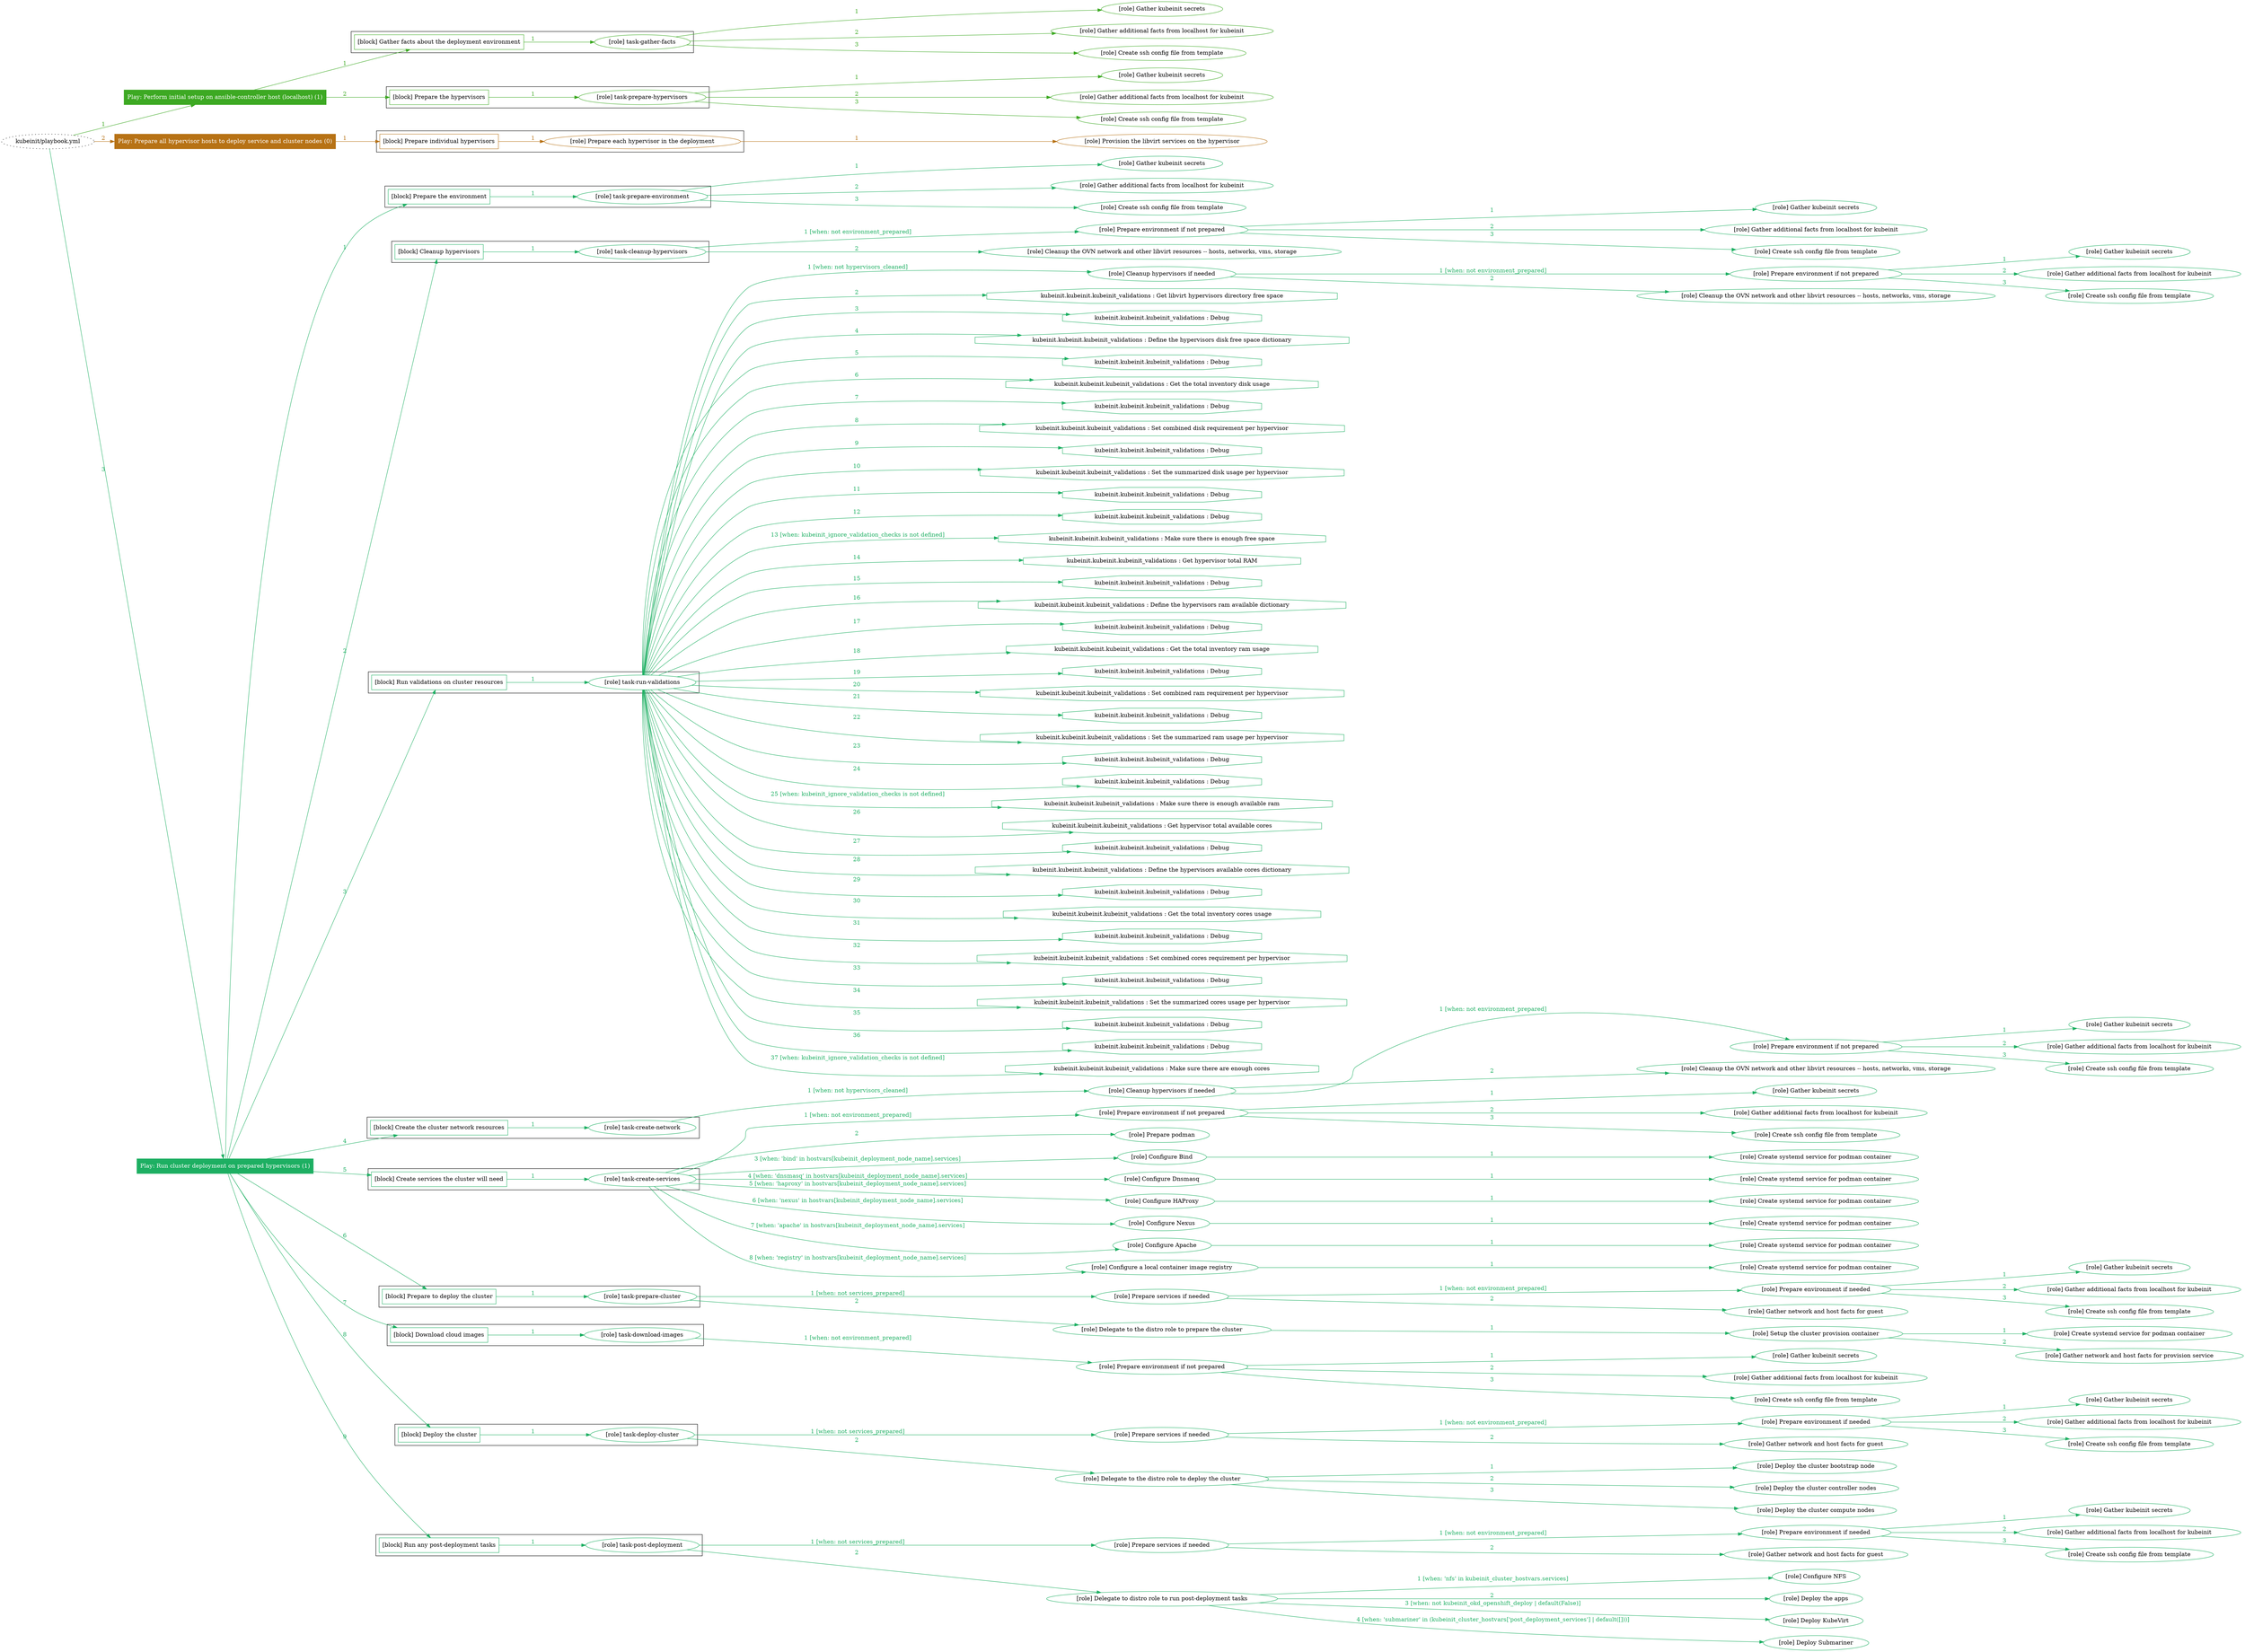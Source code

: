 digraph {
	graph [concentrate=true ordering=in rankdir=LR ratio=fill]
	edge [esep=5 sep=10]
	"kubeinit/playbook.yml" [URL="/home/runner/work/kubeinit/kubeinit/kubeinit/playbook.yml" id=playbook_8520bfa6 style=dotted]
	play_d4df2ba5 [label="Play: Perform initial setup on ansible-controller host (localhost) (1)" URL="/home/runner/work/kubeinit/kubeinit/kubeinit/playbook.yml" color="#3da923" fontcolor="#ffffff" id=play_d4df2ba5 shape=box style=filled tooltip=localhost]
	"kubeinit/playbook.yml" -> play_d4df2ba5 [label="1 " color="#3da923" fontcolor="#3da923" id=edge_22e5b80a labeltooltip="1 " tooltip="1 "]
	subgraph "Gather kubeinit secrets" {
		role_3a804cf7 [label="[role] Gather kubeinit secrets" URL="/home/runner/.ansible/collections/ansible_collections/kubeinit/kubeinit/roles/kubeinit_prepare/tasks/gather_kubeinit_facts.yml" color="#3da923" id=role_3a804cf7 tooltip="Gather kubeinit secrets"]
	}
	subgraph "Gather additional facts from localhost for kubeinit" {
		role_82ebee51 [label="[role] Gather additional facts from localhost for kubeinit" URL="/home/runner/.ansible/collections/ansible_collections/kubeinit/kubeinit/roles/kubeinit_prepare/tasks/gather_kubeinit_facts.yml" color="#3da923" id=role_82ebee51 tooltip="Gather additional facts from localhost for kubeinit"]
	}
	subgraph "Create ssh config file from template" {
		role_e6cf662a [label="[role] Create ssh config file from template" URL="/home/runner/.ansible/collections/ansible_collections/kubeinit/kubeinit/roles/kubeinit_prepare/tasks/gather_kubeinit_facts.yml" color="#3da923" id=role_e6cf662a tooltip="Create ssh config file from template"]
	}
	subgraph "task-gather-facts" {
		role_4b89cb5b [label="[role] task-gather-facts" URL="/home/runner/work/kubeinit/kubeinit/kubeinit/playbook.yml" color="#3da923" id=role_4b89cb5b tooltip="task-gather-facts"]
		role_4b89cb5b -> role_3a804cf7 [label="1 " color="#3da923" fontcolor="#3da923" id=edge_a63fb6f2 labeltooltip="1 " tooltip="1 "]
		role_4b89cb5b -> role_82ebee51 [label="2 " color="#3da923" fontcolor="#3da923" id=edge_6082e00e labeltooltip="2 " tooltip="2 "]
		role_4b89cb5b -> role_e6cf662a [label="3 " color="#3da923" fontcolor="#3da923" id=edge_3cc2aa2f labeltooltip="3 " tooltip="3 "]
	}
	subgraph "Gather kubeinit secrets" {
		role_db1cdecb [label="[role] Gather kubeinit secrets" URL="/home/runner/.ansible/collections/ansible_collections/kubeinit/kubeinit/roles/kubeinit_prepare/tasks/gather_kubeinit_facts.yml" color="#3da923" id=role_db1cdecb tooltip="Gather kubeinit secrets"]
	}
	subgraph "Gather additional facts from localhost for kubeinit" {
		role_8e63b163 [label="[role] Gather additional facts from localhost for kubeinit" URL="/home/runner/.ansible/collections/ansible_collections/kubeinit/kubeinit/roles/kubeinit_prepare/tasks/gather_kubeinit_facts.yml" color="#3da923" id=role_8e63b163 tooltip="Gather additional facts from localhost for kubeinit"]
	}
	subgraph "Create ssh config file from template" {
		role_43ecbcfc [label="[role] Create ssh config file from template" URL="/home/runner/.ansible/collections/ansible_collections/kubeinit/kubeinit/roles/kubeinit_prepare/tasks/gather_kubeinit_facts.yml" color="#3da923" id=role_43ecbcfc tooltip="Create ssh config file from template"]
	}
	subgraph "task-prepare-hypervisors" {
		role_567a27ba [label="[role] task-prepare-hypervisors" URL="/home/runner/work/kubeinit/kubeinit/kubeinit/playbook.yml" color="#3da923" id=role_567a27ba tooltip="task-prepare-hypervisors"]
		role_567a27ba -> role_db1cdecb [label="1 " color="#3da923" fontcolor="#3da923" id=edge_3616ac62 labeltooltip="1 " tooltip="1 "]
		role_567a27ba -> role_8e63b163 [label="2 " color="#3da923" fontcolor="#3da923" id=edge_a560b21e labeltooltip="2 " tooltip="2 "]
		role_567a27ba -> role_43ecbcfc [label="3 " color="#3da923" fontcolor="#3da923" id=edge_713baea0 labeltooltip="3 " tooltip="3 "]
	}
	subgraph "Play: Perform initial setup on ansible-controller host (localhost) (1)" {
		play_d4df2ba5 -> block_3fa01439 [label=1 color="#3da923" fontcolor="#3da923" id=edge_30f4582a labeltooltip=1 tooltip=1]
		subgraph cluster_block_3fa01439 {
			block_3fa01439 [label="[block] Gather facts about the deployment environment" URL="/home/runner/work/kubeinit/kubeinit/kubeinit/playbook.yml" color="#3da923" id=block_3fa01439 labeltooltip="Gather facts about the deployment environment" shape=box tooltip="Gather facts about the deployment environment"]
			block_3fa01439 -> role_4b89cb5b [label="1 " color="#3da923" fontcolor="#3da923" id=edge_3d991591 labeltooltip="1 " tooltip="1 "]
		}
		play_d4df2ba5 -> block_2ae1f69b [label=2 color="#3da923" fontcolor="#3da923" id=edge_35786f75 labeltooltip=2 tooltip=2]
		subgraph cluster_block_2ae1f69b {
			block_2ae1f69b [label="[block] Prepare the hypervisors" URL="/home/runner/work/kubeinit/kubeinit/kubeinit/playbook.yml" color="#3da923" id=block_2ae1f69b labeltooltip="Prepare the hypervisors" shape=box tooltip="Prepare the hypervisors"]
			block_2ae1f69b -> role_567a27ba [label="1 " color="#3da923" fontcolor="#3da923" id=edge_952e4785 labeltooltip="1 " tooltip="1 "]
		}
	}
	play_5f611a87 [label="Play: Prepare all hypervisor hosts to deploy service and cluster nodes (0)" URL="/home/runner/work/kubeinit/kubeinit/kubeinit/playbook.yml" color="#b77215" fontcolor="#ffffff" id=play_5f611a87 shape=box style=filled tooltip="Play: Prepare all hypervisor hosts to deploy service and cluster nodes (0)"]
	"kubeinit/playbook.yml" -> play_5f611a87 [label="2 " color="#b77215" fontcolor="#b77215" id=edge_e7fb6673 labeltooltip="2 " tooltip="2 "]
	subgraph "Provision the libvirt services on the hypervisor" {
		role_9a1a7926 [label="[role] Provision the libvirt services on the hypervisor" URL="/home/runner/.ansible/collections/ansible_collections/kubeinit/kubeinit/roles/kubeinit_prepare/tasks/prepare_hypervisor.yml" color="#b77215" id=role_9a1a7926 tooltip="Provision the libvirt services on the hypervisor"]
	}
	subgraph "Prepare each hypervisor in the deployment" {
		role_7368a33c [label="[role] Prepare each hypervisor in the deployment" URL="/home/runner/work/kubeinit/kubeinit/kubeinit/playbook.yml" color="#b77215" id=role_7368a33c tooltip="Prepare each hypervisor in the deployment"]
		role_7368a33c -> role_9a1a7926 [label="1 " color="#b77215" fontcolor="#b77215" id=edge_03eb506c labeltooltip="1 " tooltip="1 "]
	}
	subgraph "Play: Prepare all hypervisor hosts to deploy service and cluster nodes (0)" {
		play_5f611a87 -> block_975264ae [label=1 color="#b77215" fontcolor="#b77215" id=edge_5e24e22b labeltooltip=1 tooltip=1]
		subgraph cluster_block_975264ae {
			block_975264ae [label="[block] Prepare individual hypervisors" URL="/home/runner/work/kubeinit/kubeinit/kubeinit/playbook.yml" color="#b77215" id=block_975264ae labeltooltip="Prepare individual hypervisors" shape=box tooltip="Prepare individual hypervisors"]
			block_975264ae -> role_7368a33c [label="1 " color="#b77215" fontcolor="#b77215" id=edge_60542346 labeltooltip="1 " tooltip="1 "]
		}
	}
	play_70379e48 [label="Play: Run cluster deployment on prepared hypervisors (1)" URL="/home/runner/work/kubeinit/kubeinit/kubeinit/playbook.yml" color="#1daf62" fontcolor="#ffffff" id=play_70379e48 shape=box style=filled tooltip=localhost]
	"kubeinit/playbook.yml" -> play_70379e48 [label="3 " color="#1daf62" fontcolor="#1daf62" id=edge_addbf975 labeltooltip="3 " tooltip="3 "]
	subgraph "Gather kubeinit secrets" {
		role_5d6bda00 [label="[role] Gather kubeinit secrets" URL="/home/runner/.ansible/collections/ansible_collections/kubeinit/kubeinit/roles/kubeinit_prepare/tasks/gather_kubeinit_facts.yml" color="#1daf62" id=role_5d6bda00 tooltip="Gather kubeinit secrets"]
	}
	subgraph "Gather additional facts from localhost for kubeinit" {
		role_e11678ad [label="[role] Gather additional facts from localhost for kubeinit" URL="/home/runner/.ansible/collections/ansible_collections/kubeinit/kubeinit/roles/kubeinit_prepare/tasks/gather_kubeinit_facts.yml" color="#1daf62" id=role_e11678ad tooltip="Gather additional facts from localhost for kubeinit"]
	}
	subgraph "Create ssh config file from template" {
		role_1f4a0ffe [label="[role] Create ssh config file from template" URL="/home/runner/.ansible/collections/ansible_collections/kubeinit/kubeinit/roles/kubeinit_prepare/tasks/gather_kubeinit_facts.yml" color="#1daf62" id=role_1f4a0ffe tooltip="Create ssh config file from template"]
	}
	subgraph "task-prepare-environment" {
		role_e10af941 [label="[role] task-prepare-environment" URL="/home/runner/work/kubeinit/kubeinit/kubeinit/playbook.yml" color="#1daf62" id=role_e10af941 tooltip="task-prepare-environment"]
		role_e10af941 -> role_5d6bda00 [label="1 " color="#1daf62" fontcolor="#1daf62" id=edge_07cb0a66 labeltooltip="1 " tooltip="1 "]
		role_e10af941 -> role_e11678ad [label="2 " color="#1daf62" fontcolor="#1daf62" id=edge_eb6d22ee labeltooltip="2 " tooltip="2 "]
		role_e10af941 -> role_1f4a0ffe [label="3 " color="#1daf62" fontcolor="#1daf62" id=edge_78bbfaa6 labeltooltip="3 " tooltip="3 "]
	}
	subgraph "Gather kubeinit secrets" {
		role_a0188a88 [label="[role] Gather kubeinit secrets" URL="/home/runner/.ansible/collections/ansible_collections/kubeinit/kubeinit/roles/kubeinit_prepare/tasks/gather_kubeinit_facts.yml" color="#1daf62" id=role_a0188a88 tooltip="Gather kubeinit secrets"]
	}
	subgraph "Gather additional facts from localhost for kubeinit" {
		role_c56e863c [label="[role] Gather additional facts from localhost for kubeinit" URL="/home/runner/.ansible/collections/ansible_collections/kubeinit/kubeinit/roles/kubeinit_prepare/tasks/gather_kubeinit_facts.yml" color="#1daf62" id=role_c56e863c tooltip="Gather additional facts from localhost for kubeinit"]
	}
	subgraph "Create ssh config file from template" {
		role_da54b41b [label="[role] Create ssh config file from template" URL="/home/runner/.ansible/collections/ansible_collections/kubeinit/kubeinit/roles/kubeinit_prepare/tasks/gather_kubeinit_facts.yml" color="#1daf62" id=role_da54b41b tooltip="Create ssh config file from template"]
	}
	subgraph "Prepare environment if not prepared" {
		role_1711339d [label="[role] Prepare environment if not prepared" URL="/home/runner/.ansible/collections/ansible_collections/kubeinit/kubeinit/roles/kubeinit_prepare/tasks/cleanup_hypervisors.yml" color="#1daf62" id=role_1711339d tooltip="Prepare environment if not prepared"]
		role_1711339d -> role_a0188a88 [label="1 " color="#1daf62" fontcolor="#1daf62" id=edge_ef81c031 labeltooltip="1 " tooltip="1 "]
		role_1711339d -> role_c56e863c [label="2 " color="#1daf62" fontcolor="#1daf62" id=edge_98f43aaf labeltooltip="2 " tooltip="2 "]
		role_1711339d -> role_da54b41b [label="3 " color="#1daf62" fontcolor="#1daf62" id=edge_691ae800 labeltooltip="3 " tooltip="3 "]
	}
	subgraph "Cleanup the OVN network and other libvirt resources -- hosts, networks, vms, storage" {
		role_a1865017 [label="[role] Cleanup the OVN network and other libvirt resources -- hosts, networks, vms, storage" URL="/home/runner/.ansible/collections/ansible_collections/kubeinit/kubeinit/roles/kubeinit_prepare/tasks/cleanup_hypervisors.yml" color="#1daf62" id=role_a1865017 tooltip="Cleanup the OVN network and other libvirt resources -- hosts, networks, vms, storage"]
	}
	subgraph "task-cleanup-hypervisors" {
		role_641ac60f [label="[role] task-cleanup-hypervisors" URL="/home/runner/work/kubeinit/kubeinit/kubeinit/playbook.yml" color="#1daf62" id=role_641ac60f tooltip="task-cleanup-hypervisors"]
		role_641ac60f -> role_1711339d [label="1 [when: not environment_prepared]" color="#1daf62" fontcolor="#1daf62" id=edge_94e47584 labeltooltip="1 [when: not environment_prepared]" tooltip="1 [when: not environment_prepared]"]
		role_641ac60f -> role_a1865017 [label="2 " color="#1daf62" fontcolor="#1daf62" id=edge_fec1377d labeltooltip="2 " tooltip="2 "]
	}
	subgraph "Gather kubeinit secrets" {
		role_fa296ca0 [label="[role] Gather kubeinit secrets" URL="/home/runner/.ansible/collections/ansible_collections/kubeinit/kubeinit/roles/kubeinit_prepare/tasks/gather_kubeinit_facts.yml" color="#1daf62" id=role_fa296ca0 tooltip="Gather kubeinit secrets"]
	}
	subgraph "Gather additional facts from localhost for kubeinit" {
		role_4afe1d48 [label="[role] Gather additional facts from localhost for kubeinit" URL="/home/runner/.ansible/collections/ansible_collections/kubeinit/kubeinit/roles/kubeinit_prepare/tasks/gather_kubeinit_facts.yml" color="#1daf62" id=role_4afe1d48 tooltip="Gather additional facts from localhost for kubeinit"]
	}
	subgraph "Create ssh config file from template" {
		role_00e65f21 [label="[role] Create ssh config file from template" URL="/home/runner/.ansible/collections/ansible_collections/kubeinit/kubeinit/roles/kubeinit_prepare/tasks/gather_kubeinit_facts.yml" color="#1daf62" id=role_00e65f21 tooltip="Create ssh config file from template"]
	}
	subgraph "Prepare environment if not prepared" {
		role_70cfb745 [label="[role] Prepare environment if not prepared" URL="/home/runner/.ansible/collections/ansible_collections/kubeinit/kubeinit/roles/kubeinit_prepare/tasks/cleanup_hypervisors.yml" color="#1daf62" id=role_70cfb745 tooltip="Prepare environment if not prepared"]
		role_70cfb745 -> role_fa296ca0 [label="1 " color="#1daf62" fontcolor="#1daf62" id=edge_0b4c6b6b labeltooltip="1 " tooltip="1 "]
		role_70cfb745 -> role_4afe1d48 [label="2 " color="#1daf62" fontcolor="#1daf62" id=edge_ede00c65 labeltooltip="2 " tooltip="2 "]
		role_70cfb745 -> role_00e65f21 [label="3 " color="#1daf62" fontcolor="#1daf62" id=edge_a1475abc labeltooltip="3 " tooltip="3 "]
	}
	subgraph "Cleanup the OVN network and other libvirt resources -- hosts, networks, vms, storage" {
		role_b851fd92 [label="[role] Cleanup the OVN network and other libvirt resources -- hosts, networks, vms, storage" URL="/home/runner/.ansible/collections/ansible_collections/kubeinit/kubeinit/roles/kubeinit_prepare/tasks/cleanup_hypervisors.yml" color="#1daf62" id=role_b851fd92 tooltip="Cleanup the OVN network and other libvirt resources -- hosts, networks, vms, storage"]
	}
	subgraph "Cleanup hypervisors if needed" {
		role_aa8a39f9 [label="[role] Cleanup hypervisors if needed" URL="/home/runner/.ansible/collections/ansible_collections/kubeinit/kubeinit/roles/kubeinit_validations/tasks/main.yml" color="#1daf62" id=role_aa8a39f9 tooltip="Cleanup hypervisors if needed"]
		role_aa8a39f9 -> role_70cfb745 [label="1 [when: not environment_prepared]" color="#1daf62" fontcolor="#1daf62" id=edge_673ae464 labeltooltip="1 [when: not environment_prepared]" tooltip="1 [when: not environment_prepared]"]
		role_aa8a39f9 -> role_b851fd92 [label="2 " color="#1daf62" fontcolor="#1daf62" id=edge_bac77525 labeltooltip="2 " tooltip="2 "]
	}
	subgraph "task-run-validations" {
		role_42bc285f [label="[role] task-run-validations" URL="/home/runner/work/kubeinit/kubeinit/kubeinit/playbook.yml" color="#1daf62" id=role_42bc285f tooltip="task-run-validations"]
		role_42bc285f -> role_aa8a39f9 [label="1 [when: not hypervisors_cleaned]" color="#1daf62" fontcolor="#1daf62" id=edge_c51716b7 labeltooltip="1 [when: not hypervisors_cleaned]" tooltip="1 [when: not hypervisors_cleaned]"]
		task_fc9639c3 [label="kubeinit.kubeinit.kubeinit_validations : Get libvirt hypervisors directory free space" URL="/home/runner/.ansible/collections/ansible_collections/kubeinit/kubeinit/roles/kubeinit_validations/tasks/10_libvirt_free_space.yml" color="#1daf62" id=task_fc9639c3 shape=octagon tooltip="kubeinit.kubeinit.kubeinit_validations : Get libvirt hypervisors directory free space"]
		role_42bc285f -> task_fc9639c3 [label="2 " color="#1daf62" fontcolor="#1daf62" id=edge_3533a3cc labeltooltip="2 " tooltip="2 "]
		task_5ed52a55 [label="kubeinit.kubeinit.kubeinit_validations : Debug" URL="/home/runner/.ansible/collections/ansible_collections/kubeinit/kubeinit/roles/kubeinit_validations/tasks/10_libvirt_free_space.yml" color="#1daf62" id=task_5ed52a55 shape=octagon tooltip="kubeinit.kubeinit.kubeinit_validations : Debug"]
		role_42bc285f -> task_5ed52a55 [label="3 " color="#1daf62" fontcolor="#1daf62" id=edge_159faf7a labeltooltip="3 " tooltip="3 "]
		task_43fc5665 [label="kubeinit.kubeinit.kubeinit_validations : Define the hypervisors disk free space dictionary" URL="/home/runner/.ansible/collections/ansible_collections/kubeinit/kubeinit/roles/kubeinit_validations/tasks/10_libvirt_free_space.yml" color="#1daf62" id=task_43fc5665 shape=octagon tooltip="kubeinit.kubeinit.kubeinit_validations : Define the hypervisors disk free space dictionary"]
		role_42bc285f -> task_43fc5665 [label="4 " color="#1daf62" fontcolor="#1daf62" id=edge_3bf57d3a labeltooltip="4 " tooltip="4 "]
		task_2f4f9fb5 [label="kubeinit.kubeinit.kubeinit_validations : Debug" URL="/home/runner/.ansible/collections/ansible_collections/kubeinit/kubeinit/roles/kubeinit_validations/tasks/10_libvirt_free_space.yml" color="#1daf62" id=task_2f4f9fb5 shape=octagon tooltip="kubeinit.kubeinit.kubeinit_validations : Debug"]
		role_42bc285f -> task_2f4f9fb5 [label="5 " color="#1daf62" fontcolor="#1daf62" id=edge_4e7e2f50 labeltooltip="5 " tooltip="5 "]
		task_f2d71d59 [label="kubeinit.kubeinit.kubeinit_validations : Get the total inventory disk usage" URL="/home/runner/.ansible/collections/ansible_collections/kubeinit/kubeinit/roles/kubeinit_validations/tasks/10_libvirt_free_space.yml" color="#1daf62" id=task_f2d71d59 shape=octagon tooltip="kubeinit.kubeinit.kubeinit_validations : Get the total inventory disk usage"]
		role_42bc285f -> task_f2d71d59 [label="6 " color="#1daf62" fontcolor="#1daf62" id=edge_67f26f8d labeltooltip="6 " tooltip="6 "]
		task_52a9b322 [label="kubeinit.kubeinit.kubeinit_validations : Debug" URL="/home/runner/.ansible/collections/ansible_collections/kubeinit/kubeinit/roles/kubeinit_validations/tasks/10_libvirt_free_space.yml" color="#1daf62" id=task_52a9b322 shape=octagon tooltip="kubeinit.kubeinit.kubeinit_validations : Debug"]
		role_42bc285f -> task_52a9b322 [label="7 " color="#1daf62" fontcolor="#1daf62" id=edge_b44a6242 labeltooltip="7 " tooltip="7 "]
		task_c498f97c [label="kubeinit.kubeinit.kubeinit_validations : Set combined disk requirement per hypervisor" URL="/home/runner/.ansible/collections/ansible_collections/kubeinit/kubeinit/roles/kubeinit_validations/tasks/10_libvirt_free_space.yml" color="#1daf62" id=task_c498f97c shape=octagon tooltip="kubeinit.kubeinit.kubeinit_validations : Set combined disk requirement per hypervisor"]
		role_42bc285f -> task_c498f97c [label="8 " color="#1daf62" fontcolor="#1daf62" id=edge_f31cae2e labeltooltip="8 " tooltip="8 "]
		task_bd6ed071 [label="kubeinit.kubeinit.kubeinit_validations : Debug" URL="/home/runner/.ansible/collections/ansible_collections/kubeinit/kubeinit/roles/kubeinit_validations/tasks/10_libvirt_free_space.yml" color="#1daf62" id=task_bd6ed071 shape=octagon tooltip="kubeinit.kubeinit.kubeinit_validations : Debug"]
		role_42bc285f -> task_bd6ed071 [label="9 " color="#1daf62" fontcolor="#1daf62" id=edge_91e98c13 labeltooltip="9 " tooltip="9 "]
		task_2b8a215b [label="kubeinit.kubeinit.kubeinit_validations : Set the summarized disk usage per hypervisor" URL="/home/runner/.ansible/collections/ansible_collections/kubeinit/kubeinit/roles/kubeinit_validations/tasks/10_libvirt_free_space.yml" color="#1daf62" id=task_2b8a215b shape=octagon tooltip="kubeinit.kubeinit.kubeinit_validations : Set the summarized disk usage per hypervisor"]
		role_42bc285f -> task_2b8a215b [label="10 " color="#1daf62" fontcolor="#1daf62" id=edge_e60da35d labeltooltip="10 " tooltip="10 "]
		task_bdd7e6df [label="kubeinit.kubeinit.kubeinit_validations : Debug" URL="/home/runner/.ansible/collections/ansible_collections/kubeinit/kubeinit/roles/kubeinit_validations/tasks/10_libvirt_free_space.yml" color="#1daf62" id=task_bdd7e6df shape=octagon tooltip="kubeinit.kubeinit.kubeinit_validations : Debug"]
		role_42bc285f -> task_bdd7e6df [label="11 " color="#1daf62" fontcolor="#1daf62" id=edge_2e393118 labeltooltip="11 " tooltip="11 "]
		task_e8bd39c7 [label="kubeinit.kubeinit.kubeinit_validations : Debug" URL="/home/runner/.ansible/collections/ansible_collections/kubeinit/kubeinit/roles/kubeinit_validations/tasks/10_libvirt_free_space.yml" color="#1daf62" id=task_e8bd39c7 shape=octagon tooltip="kubeinit.kubeinit.kubeinit_validations : Debug"]
		role_42bc285f -> task_e8bd39c7 [label="12 " color="#1daf62" fontcolor="#1daf62" id=edge_d61a7de9 labeltooltip="12 " tooltip="12 "]
		task_85a6f783 [label="kubeinit.kubeinit.kubeinit_validations : Make sure there is enough free space" URL="/home/runner/.ansible/collections/ansible_collections/kubeinit/kubeinit/roles/kubeinit_validations/tasks/10_libvirt_free_space.yml" color="#1daf62" id=task_85a6f783 shape=octagon tooltip="kubeinit.kubeinit.kubeinit_validations : Make sure there is enough free space"]
		role_42bc285f -> task_85a6f783 [label="13 [when: kubeinit_ignore_validation_checks is not defined]" color="#1daf62" fontcolor="#1daf62" id=edge_70bb8971 labeltooltip="13 [when: kubeinit_ignore_validation_checks is not defined]" tooltip="13 [when: kubeinit_ignore_validation_checks is not defined]"]
		task_abb98303 [label="kubeinit.kubeinit.kubeinit_validations : Get hypervisor total RAM" URL="/home/runner/.ansible/collections/ansible_collections/kubeinit/kubeinit/roles/kubeinit_validations/tasks/20_libvirt_available_ram.yml" color="#1daf62" id=task_abb98303 shape=octagon tooltip="kubeinit.kubeinit.kubeinit_validations : Get hypervisor total RAM"]
		role_42bc285f -> task_abb98303 [label="14 " color="#1daf62" fontcolor="#1daf62" id=edge_407d34da labeltooltip="14 " tooltip="14 "]
		task_4ec603d2 [label="kubeinit.kubeinit.kubeinit_validations : Debug" URL="/home/runner/.ansible/collections/ansible_collections/kubeinit/kubeinit/roles/kubeinit_validations/tasks/20_libvirt_available_ram.yml" color="#1daf62" id=task_4ec603d2 shape=octagon tooltip="kubeinit.kubeinit.kubeinit_validations : Debug"]
		role_42bc285f -> task_4ec603d2 [label="15 " color="#1daf62" fontcolor="#1daf62" id=edge_0e0eb8bd labeltooltip="15 " tooltip="15 "]
		task_2b44fdd2 [label="kubeinit.kubeinit.kubeinit_validations : Define the hypervisors ram available dictionary" URL="/home/runner/.ansible/collections/ansible_collections/kubeinit/kubeinit/roles/kubeinit_validations/tasks/20_libvirt_available_ram.yml" color="#1daf62" id=task_2b44fdd2 shape=octagon tooltip="kubeinit.kubeinit.kubeinit_validations : Define the hypervisors ram available dictionary"]
		role_42bc285f -> task_2b44fdd2 [label="16 " color="#1daf62" fontcolor="#1daf62" id=edge_3203e1fa labeltooltip="16 " tooltip="16 "]
		task_079b8754 [label="kubeinit.kubeinit.kubeinit_validations : Debug" URL="/home/runner/.ansible/collections/ansible_collections/kubeinit/kubeinit/roles/kubeinit_validations/tasks/20_libvirt_available_ram.yml" color="#1daf62" id=task_079b8754 shape=octagon tooltip="kubeinit.kubeinit.kubeinit_validations : Debug"]
		role_42bc285f -> task_079b8754 [label="17 " color="#1daf62" fontcolor="#1daf62" id=edge_2f26982c labeltooltip="17 " tooltip="17 "]
		task_42127511 [label="kubeinit.kubeinit.kubeinit_validations : Get the total inventory ram usage" URL="/home/runner/.ansible/collections/ansible_collections/kubeinit/kubeinit/roles/kubeinit_validations/tasks/20_libvirt_available_ram.yml" color="#1daf62" id=task_42127511 shape=octagon tooltip="kubeinit.kubeinit.kubeinit_validations : Get the total inventory ram usage"]
		role_42bc285f -> task_42127511 [label="18 " color="#1daf62" fontcolor="#1daf62" id=edge_b42d8787 labeltooltip="18 " tooltip="18 "]
		task_69a556a5 [label="kubeinit.kubeinit.kubeinit_validations : Debug" URL="/home/runner/.ansible/collections/ansible_collections/kubeinit/kubeinit/roles/kubeinit_validations/tasks/20_libvirt_available_ram.yml" color="#1daf62" id=task_69a556a5 shape=octagon tooltip="kubeinit.kubeinit.kubeinit_validations : Debug"]
		role_42bc285f -> task_69a556a5 [label="19 " color="#1daf62" fontcolor="#1daf62" id=edge_7c872c4f labeltooltip="19 " tooltip="19 "]
		task_2b743b0b [label="kubeinit.kubeinit.kubeinit_validations : Set combined ram requirement per hypervisor" URL="/home/runner/.ansible/collections/ansible_collections/kubeinit/kubeinit/roles/kubeinit_validations/tasks/20_libvirt_available_ram.yml" color="#1daf62" id=task_2b743b0b shape=octagon tooltip="kubeinit.kubeinit.kubeinit_validations : Set combined ram requirement per hypervisor"]
		role_42bc285f -> task_2b743b0b [label="20 " color="#1daf62" fontcolor="#1daf62" id=edge_46f352dc labeltooltip="20 " tooltip="20 "]
		task_32d34298 [label="kubeinit.kubeinit.kubeinit_validations : Debug" URL="/home/runner/.ansible/collections/ansible_collections/kubeinit/kubeinit/roles/kubeinit_validations/tasks/20_libvirt_available_ram.yml" color="#1daf62" id=task_32d34298 shape=octagon tooltip="kubeinit.kubeinit.kubeinit_validations : Debug"]
		role_42bc285f -> task_32d34298 [label="21 " color="#1daf62" fontcolor="#1daf62" id=edge_d4b2cb02 labeltooltip="21 " tooltip="21 "]
		task_6fb33582 [label="kubeinit.kubeinit.kubeinit_validations : Set the summarized ram usage per hypervisor" URL="/home/runner/.ansible/collections/ansible_collections/kubeinit/kubeinit/roles/kubeinit_validations/tasks/20_libvirt_available_ram.yml" color="#1daf62" id=task_6fb33582 shape=octagon tooltip="kubeinit.kubeinit.kubeinit_validations : Set the summarized ram usage per hypervisor"]
		role_42bc285f -> task_6fb33582 [label="22 " color="#1daf62" fontcolor="#1daf62" id=edge_39b3e1e3 labeltooltip="22 " tooltip="22 "]
		task_13d2c05a [label="kubeinit.kubeinit.kubeinit_validations : Debug" URL="/home/runner/.ansible/collections/ansible_collections/kubeinit/kubeinit/roles/kubeinit_validations/tasks/20_libvirt_available_ram.yml" color="#1daf62" id=task_13d2c05a shape=octagon tooltip="kubeinit.kubeinit.kubeinit_validations : Debug"]
		role_42bc285f -> task_13d2c05a [label="23 " color="#1daf62" fontcolor="#1daf62" id=edge_ebfb664b labeltooltip="23 " tooltip="23 "]
		task_03b0946d [label="kubeinit.kubeinit.kubeinit_validations : Debug" URL="/home/runner/.ansible/collections/ansible_collections/kubeinit/kubeinit/roles/kubeinit_validations/tasks/20_libvirt_available_ram.yml" color="#1daf62" id=task_03b0946d shape=octagon tooltip="kubeinit.kubeinit.kubeinit_validations : Debug"]
		role_42bc285f -> task_03b0946d [label="24 " color="#1daf62" fontcolor="#1daf62" id=edge_51f52826 labeltooltip="24 " tooltip="24 "]
		task_b15b6f2d [label="kubeinit.kubeinit.kubeinit_validations : Make sure there is enough available ram" URL="/home/runner/.ansible/collections/ansible_collections/kubeinit/kubeinit/roles/kubeinit_validations/tasks/20_libvirt_available_ram.yml" color="#1daf62" id=task_b15b6f2d shape=octagon tooltip="kubeinit.kubeinit.kubeinit_validations : Make sure there is enough available ram"]
		role_42bc285f -> task_b15b6f2d [label="25 [when: kubeinit_ignore_validation_checks is not defined]" color="#1daf62" fontcolor="#1daf62" id=edge_0b020bbd labeltooltip="25 [when: kubeinit_ignore_validation_checks is not defined]" tooltip="25 [when: kubeinit_ignore_validation_checks is not defined]"]
		task_1cccf007 [label="kubeinit.kubeinit.kubeinit_validations : Get hypervisor total available cores" URL="/home/runner/.ansible/collections/ansible_collections/kubeinit/kubeinit/roles/kubeinit_validations/tasks/30_libvirt_check_cpu_cores.yml" color="#1daf62" id=task_1cccf007 shape=octagon tooltip="kubeinit.kubeinit.kubeinit_validations : Get hypervisor total available cores"]
		role_42bc285f -> task_1cccf007 [label="26 " color="#1daf62" fontcolor="#1daf62" id=edge_db8043ad labeltooltip="26 " tooltip="26 "]
		task_018b25a4 [label="kubeinit.kubeinit.kubeinit_validations : Debug" URL="/home/runner/.ansible/collections/ansible_collections/kubeinit/kubeinit/roles/kubeinit_validations/tasks/30_libvirt_check_cpu_cores.yml" color="#1daf62" id=task_018b25a4 shape=octagon tooltip="kubeinit.kubeinit.kubeinit_validations : Debug"]
		role_42bc285f -> task_018b25a4 [label="27 " color="#1daf62" fontcolor="#1daf62" id=edge_60446fa1 labeltooltip="27 " tooltip="27 "]
		task_cced76d2 [label="kubeinit.kubeinit.kubeinit_validations : Define the hypervisors available cores dictionary" URL="/home/runner/.ansible/collections/ansible_collections/kubeinit/kubeinit/roles/kubeinit_validations/tasks/30_libvirt_check_cpu_cores.yml" color="#1daf62" id=task_cced76d2 shape=octagon tooltip="kubeinit.kubeinit.kubeinit_validations : Define the hypervisors available cores dictionary"]
		role_42bc285f -> task_cced76d2 [label="28 " color="#1daf62" fontcolor="#1daf62" id=edge_43a24a2a labeltooltip="28 " tooltip="28 "]
		task_55a90c07 [label="kubeinit.kubeinit.kubeinit_validations : Debug" URL="/home/runner/.ansible/collections/ansible_collections/kubeinit/kubeinit/roles/kubeinit_validations/tasks/30_libvirt_check_cpu_cores.yml" color="#1daf62" id=task_55a90c07 shape=octagon tooltip="kubeinit.kubeinit.kubeinit_validations : Debug"]
		role_42bc285f -> task_55a90c07 [label="29 " color="#1daf62" fontcolor="#1daf62" id=edge_393dba29 labeltooltip="29 " tooltip="29 "]
		task_142e1671 [label="kubeinit.kubeinit.kubeinit_validations : Get the total inventory cores usage" URL="/home/runner/.ansible/collections/ansible_collections/kubeinit/kubeinit/roles/kubeinit_validations/tasks/30_libvirt_check_cpu_cores.yml" color="#1daf62" id=task_142e1671 shape=octagon tooltip="kubeinit.kubeinit.kubeinit_validations : Get the total inventory cores usage"]
		role_42bc285f -> task_142e1671 [label="30 " color="#1daf62" fontcolor="#1daf62" id=edge_964c6296 labeltooltip="30 " tooltip="30 "]
		task_e2b4f873 [label="kubeinit.kubeinit.kubeinit_validations : Debug" URL="/home/runner/.ansible/collections/ansible_collections/kubeinit/kubeinit/roles/kubeinit_validations/tasks/30_libvirt_check_cpu_cores.yml" color="#1daf62" id=task_e2b4f873 shape=octagon tooltip="kubeinit.kubeinit.kubeinit_validations : Debug"]
		role_42bc285f -> task_e2b4f873 [label="31 " color="#1daf62" fontcolor="#1daf62" id=edge_27f71892 labeltooltip="31 " tooltip="31 "]
		task_b9b32822 [label="kubeinit.kubeinit.kubeinit_validations : Set combined cores requirement per hypervisor" URL="/home/runner/.ansible/collections/ansible_collections/kubeinit/kubeinit/roles/kubeinit_validations/tasks/30_libvirt_check_cpu_cores.yml" color="#1daf62" id=task_b9b32822 shape=octagon tooltip="kubeinit.kubeinit.kubeinit_validations : Set combined cores requirement per hypervisor"]
		role_42bc285f -> task_b9b32822 [label="32 " color="#1daf62" fontcolor="#1daf62" id=edge_98933ba9 labeltooltip="32 " tooltip="32 "]
		task_89f823d2 [label="kubeinit.kubeinit.kubeinit_validations : Debug" URL="/home/runner/.ansible/collections/ansible_collections/kubeinit/kubeinit/roles/kubeinit_validations/tasks/30_libvirt_check_cpu_cores.yml" color="#1daf62" id=task_89f823d2 shape=octagon tooltip="kubeinit.kubeinit.kubeinit_validations : Debug"]
		role_42bc285f -> task_89f823d2 [label="33 " color="#1daf62" fontcolor="#1daf62" id=edge_65cb18ed labeltooltip="33 " tooltip="33 "]
		task_9924f1ee [label="kubeinit.kubeinit.kubeinit_validations : Set the summarized cores usage per hypervisor" URL="/home/runner/.ansible/collections/ansible_collections/kubeinit/kubeinit/roles/kubeinit_validations/tasks/30_libvirt_check_cpu_cores.yml" color="#1daf62" id=task_9924f1ee shape=octagon tooltip="kubeinit.kubeinit.kubeinit_validations : Set the summarized cores usage per hypervisor"]
		role_42bc285f -> task_9924f1ee [label="34 " color="#1daf62" fontcolor="#1daf62" id=edge_882450ea labeltooltip="34 " tooltip="34 "]
		task_47852bc1 [label="kubeinit.kubeinit.kubeinit_validations : Debug" URL="/home/runner/.ansible/collections/ansible_collections/kubeinit/kubeinit/roles/kubeinit_validations/tasks/30_libvirt_check_cpu_cores.yml" color="#1daf62" id=task_47852bc1 shape=octagon tooltip="kubeinit.kubeinit.kubeinit_validations : Debug"]
		role_42bc285f -> task_47852bc1 [label="35 " color="#1daf62" fontcolor="#1daf62" id=edge_8e23985a labeltooltip="35 " tooltip="35 "]
		task_8324973c [label="kubeinit.kubeinit.kubeinit_validations : Debug" URL="/home/runner/.ansible/collections/ansible_collections/kubeinit/kubeinit/roles/kubeinit_validations/tasks/30_libvirt_check_cpu_cores.yml" color="#1daf62" id=task_8324973c shape=octagon tooltip="kubeinit.kubeinit.kubeinit_validations : Debug"]
		role_42bc285f -> task_8324973c [label="36 " color="#1daf62" fontcolor="#1daf62" id=edge_b1fe2297 labeltooltip="36 " tooltip="36 "]
		task_3b6cb05c [label="kubeinit.kubeinit.kubeinit_validations : Make sure there are enough cores" URL="/home/runner/.ansible/collections/ansible_collections/kubeinit/kubeinit/roles/kubeinit_validations/tasks/30_libvirt_check_cpu_cores.yml" color="#1daf62" id=task_3b6cb05c shape=octagon tooltip="kubeinit.kubeinit.kubeinit_validations : Make sure there are enough cores"]
		role_42bc285f -> task_3b6cb05c [label="37 [when: kubeinit_ignore_validation_checks is not defined]" color="#1daf62" fontcolor="#1daf62" id=edge_7e218678 labeltooltip="37 [when: kubeinit_ignore_validation_checks is not defined]" tooltip="37 [when: kubeinit_ignore_validation_checks is not defined]"]
	}
	subgraph "Gather kubeinit secrets" {
		role_326c6927 [label="[role] Gather kubeinit secrets" URL="/home/runner/.ansible/collections/ansible_collections/kubeinit/kubeinit/roles/kubeinit_prepare/tasks/gather_kubeinit_facts.yml" color="#1daf62" id=role_326c6927 tooltip="Gather kubeinit secrets"]
	}
	subgraph "Gather additional facts from localhost for kubeinit" {
		role_5efc5593 [label="[role] Gather additional facts from localhost for kubeinit" URL="/home/runner/.ansible/collections/ansible_collections/kubeinit/kubeinit/roles/kubeinit_prepare/tasks/gather_kubeinit_facts.yml" color="#1daf62" id=role_5efc5593 tooltip="Gather additional facts from localhost for kubeinit"]
	}
	subgraph "Create ssh config file from template" {
		role_f0c92536 [label="[role] Create ssh config file from template" URL="/home/runner/.ansible/collections/ansible_collections/kubeinit/kubeinit/roles/kubeinit_prepare/tasks/gather_kubeinit_facts.yml" color="#1daf62" id=role_f0c92536 tooltip="Create ssh config file from template"]
	}
	subgraph "Prepare environment if not prepared" {
		role_351da8fd [label="[role] Prepare environment if not prepared" URL="/home/runner/.ansible/collections/ansible_collections/kubeinit/kubeinit/roles/kubeinit_prepare/tasks/cleanup_hypervisors.yml" color="#1daf62" id=role_351da8fd tooltip="Prepare environment if not prepared"]
		role_351da8fd -> role_326c6927 [label="1 " color="#1daf62" fontcolor="#1daf62" id=edge_36632109 labeltooltip="1 " tooltip="1 "]
		role_351da8fd -> role_5efc5593 [label="2 " color="#1daf62" fontcolor="#1daf62" id=edge_9f74785f labeltooltip="2 " tooltip="2 "]
		role_351da8fd -> role_f0c92536 [label="3 " color="#1daf62" fontcolor="#1daf62" id=edge_8fc8eaa7 labeltooltip="3 " tooltip="3 "]
	}
	subgraph "Cleanup the OVN network and other libvirt resources -- hosts, networks, vms, storage" {
		role_7f5a1c3e [label="[role] Cleanup the OVN network and other libvirt resources -- hosts, networks, vms, storage" URL="/home/runner/.ansible/collections/ansible_collections/kubeinit/kubeinit/roles/kubeinit_prepare/tasks/cleanup_hypervisors.yml" color="#1daf62" id=role_7f5a1c3e tooltip="Cleanup the OVN network and other libvirt resources -- hosts, networks, vms, storage"]
	}
	subgraph "Cleanup hypervisors if needed" {
		role_75ccbcd3 [label="[role] Cleanup hypervisors if needed" URL="/home/runner/.ansible/collections/ansible_collections/kubeinit/kubeinit/roles/kubeinit_libvirt/tasks/create_network.yml" color="#1daf62" id=role_75ccbcd3 tooltip="Cleanup hypervisors if needed"]
		role_75ccbcd3 -> role_351da8fd [label="1 [when: not environment_prepared]" color="#1daf62" fontcolor="#1daf62" id=edge_9f3515a8 labeltooltip="1 [when: not environment_prepared]" tooltip="1 [when: not environment_prepared]"]
		role_75ccbcd3 -> role_7f5a1c3e [label="2 " color="#1daf62" fontcolor="#1daf62" id=edge_b0abff13 labeltooltip="2 " tooltip="2 "]
	}
	subgraph "task-create-network" {
		role_20c733ab [label="[role] task-create-network" URL="/home/runner/work/kubeinit/kubeinit/kubeinit/playbook.yml" color="#1daf62" id=role_20c733ab tooltip="task-create-network"]
		role_20c733ab -> role_75ccbcd3 [label="1 [when: not hypervisors_cleaned]" color="#1daf62" fontcolor="#1daf62" id=edge_fc4d47c3 labeltooltip="1 [when: not hypervisors_cleaned]" tooltip="1 [when: not hypervisors_cleaned]"]
	}
	subgraph "Gather kubeinit secrets" {
		role_da2f0fc5 [label="[role] Gather kubeinit secrets" URL="/home/runner/.ansible/collections/ansible_collections/kubeinit/kubeinit/roles/kubeinit_prepare/tasks/gather_kubeinit_facts.yml" color="#1daf62" id=role_da2f0fc5 tooltip="Gather kubeinit secrets"]
	}
	subgraph "Gather additional facts from localhost for kubeinit" {
		role_74060eea [label="[role] Gather additional facts from localhost for kubeinit" URL="/home/runner/.ansible/collections/ansible_collections/kubeinit/kubeinit/roles/kubeinit_prepare/tasks/gather_kubeinit_facts.yml" color="#1daf62" id=role_74060eea tooltip="Gather additional facts from localhost for kubeinit"]
	}
	subgraph "Create ssh config file from template" {
		role_e483d8da [label="[role] Create ssh config file from template" URL="/home/runner/.ansible/collections/ansible_collections/kubeinit/kubeinit/roles/kubeinit_prepare/tasks/gather_kubeinit_facts.yml" color="#1daf62" id=role_e483d8da tooltip="Create ssh config file from template"]
	}
	subgraph "Prepare environment if not prepared" {
		role_87938119 [label="[role] Prepare environment if not prepared" URL="/home/runner/.ansible/collections/ansible_collections/kubeinit/kubeinit/roles/kubeinit_services/tasks/main.yml" color="#1daf62" id=role_87938119 tooltip="Prepare environment if not prepared"]
		role_87938119 -> role_da2f0fc5 [label="1 " color="#1daf62" fontcolor="#1daf62" id=edge_b68f4293 labeltooltip="1 " tooltip="1 "]
		role_87938119 -> role_74060eea [label="2 " color="#1daf62" fontcolor="#1daf62" id=edge_20b0ddf5 labeltooltip="2 " tooltip="2 "]
		role_87938119 -> role_e483d8da [label="3 " color="#1daf62" fontcolor="#1daf62" id=edge_9ba0786c labeltooltip="3 " tooltip="3 "]
	}
	subgraph "Prepare podman" {
		role_0aba20f7 [label="[role] Prepare podman" URL="/home/runner/.ansible/collections/ansible_collections/kubeinit/kubeinit/roles/kubeinit_services/tasks/00_create_service_pod.yml" color="#1daf62" id=role_0aba20f7 tooltip="Prepare podman"]
	}
	subgraph "Create systemd service for podman container" {
		role_cd7f5fe5 [label="[role] Create systemd service for podman container" URL="/home/runner/.ansible/collections/ansible_collections/kubeinit/kubeinit/roles/kubeinit_bind/tasks/main.yml" color="#1daf62" id=role_cd7f5fe5 tooltip="Create systemd service for podman container"]
	}
	subgraph "Configure Bind" {
		role_f66176d7 [label="[role] Configure Bind" URL="/home/runner/.ansible/collections/ansible_collections/kubeinit/kubeinit/roles/kubeinit_services/tasks/start_services_containers.yml" color="#1daf62" id=role_f66176d7 tooltip="Configure Bind"]
		role_f66176d7 -> role_cd7f5fe5 [label="1 " color="#1daf62" fontcolor="#1daf62" id=edge_b365adf2 labeltooltip="1 " tooltip="1 "]
	}
	subgraph "Create systemd service for podman container" {
		role_23d72b37 [label="[role] Create systemd service for podman container" URL="/home/runner/.ansible/collections/ansible_collections/kubeinit/kubeinit/roles/kubeinit_dnsmasq/tasks/main.yml" color="#1daf62" id=role_23d72b37 tooltip="Create systemd service for podman container"]
	}
	subgraph "Configure Dnsmasq" {
		role_f343469f [label="[role] Configure Dnsmasq" URL="/home/runner/.ansible/collections/ansible_collections/kubeinit/kubeinit/roles/kubeinit_services/tasks/start_services_containers.yml" color="#1daf62" id=role_f343469f tooltip="Configure Dnsmasq"]
		role_f343469f -> role_23d72b37 [label="1 " color="#1daf62" fontcolor="#1daf62" id=edge_7085532a labeltooltip="1 " tooltip="1 "]
	}
	subgraph "Create systemd service for podman container" {
		role_89a3ee9c [label="[role] Create systemd service for podman container" URL="/home/runner/.ansible/collections/ansible_collections/kubeinit/kubeinit/roles/kubeinit_haproxy/tasks/main.yml" color="#1daf62" id=role_89a3ee9c tooltip="Create systemd service for podman container"]
	}
	subgraph "Configure HAProxy" {
		role_4adb227d [label="[role] Configure HAProxy" URL="/home/runner/.ansible/collections/ansible_collections/kubeinit/kubeinit/roles/kubeinit_services/tasks/start_services_containers.yml" color="#1daf62" id=role_4adb227d tooltip="Configure HAProxy"]
		role_4adb227d -> role_89a3ee9c [label="1 " color="#1daf62" fontcolor="#1daf62" id=edge_f907b74b labeltooltip="1 " tooltip="1 "]
	}
	subgraph "Create systemd service for podman container" {
		role_de40f211 [label="[role] Create systemd service for podman container" URL="/home/runner/.ansible/collections/ansible_collections/kubeinit/kubeinit/roles/kubeinit_nexus/tasks/main.yml" color="#1daf62" id=role_de40f211 tooltip="Create systemd service for podman container"]
	}
	subgraph "Configure Nexus" {
		role_dbb0f9c5 [label="[role] Configure Nexus" URL="/home/runner/.ansible/collections/ansible_collections/kubeinit/kubeinit/roles/kubeinit_services/tasks/start_services_containers.yml" color="#1daf62" id=role_dbb0f9c5 tooltip="Configure Nexus"]
		role_dbb0f9c5 -> role_de40f211 [label="1 " color="#1daf62" fontcolor="#1daf62" id=edge_4c326359 labeltooltip="1 " tooltip="1 "]
	}
	subgraph "Create systemd service for podman container" {
		role_6a6d8400 [label="[role] Create systemd service for podman container" URL="/home/runner/.ansible/collections/ansible_collections/kubeinit/kubeinit/roles/kubeinit_apache/tasks/main.yml" color="#1daf62" id=role_6a6d8400 tooltip="Create systemd service for podman container"]
	}
	subgraph "Configure Apache" {
		role_9ac23ea8 [label="[role] Configure Apache" URL="/home/runner/.ansible/collections/ansible_collections/kubeinit/kubeinit/roles/kubeinit_services/tasks/start_services_containers.yml" color="#1daf62" id=role_9ac23ea8 tooltip="Configure Apache"]
		role_9ac23ea8 -> role_6a6d8400 [label="1 " color="#1daf62" fontcolor="#1daf62" id=edge_4bf050cb labeltooltip="1 " tooltip="1 "]
	}
	subgraph "Create systemd service for podman container" {
		role_2327cad4 [label="[role] Create systemd service for podman container" URL="/home/runner/.ansible/collections/ansible_collections/kubeinit/kubeinit/roles/kubeinit_registry/tasks/main.yml" color="#1daf62" id=role_2327cad4 tooltip="Create systemd service for podman container"]
	}
	subgraph "Configure a local container image registry" {
		role_05fa9e4d [label="[role] Configure a local container image registry" URL="/home/runner/.ansible/collections/ansible_collections/kubeinit/kubeinit/roles/kubeinit_services/tasks/start_services_containers.yml" color="#1daf62" id=role_05fa9e4d tooltip="Configure a local container image registry"]
		role_05fa9e4d -> role_2327cad4 [label="1 " color="#1daf62" fontcolor="#1daf62" id=edge_622044a2 labeltooltip="1 " tooltip="1 "]
	}
	subgraph "task-create-services" {
		role_dfa07a8a [label="[role] task-create-services" URL="/home/runner/work/kubeinit/kubeinit/kubeinit/playbook.yml" color="#1daf62" id=role_dfa07a8a tooltip="task-create-services"]
		role_dfa07a8a -> role_87938119 [label="1 [when: not environment_prepared]" color="#1daf62" fontcolor="#1daf62" id=edge_a5c875af labeltooltip="1 [when: not environment_prepared]" tooltip="1 [when: not environment_prepared]"]
		role_dfa07a8a -> role_0aba20f7 [label="2 " color="#1daf62" fontcolor="#1daf62" id=edge_988cde61 labeltooltip="2 " tooltip="2 "]
		role_dfa07a8a -> role_f66176d7 [label="3 [when: 'bind' in hostvars[kubeinit_deployment_node_name].services]" color="#1daf62" fontcolor="#1daf62" id=edge_89196079 labeltooltip="3 [when: 'bind' in hostvars[kubeinit_deployment_node_name].services]" tooltip="3 [when: 'bind' in hostvars[kubeinit_deployment_node_name].services]"]
		role_dfa07a8a -> role_f343469f [label="4 [when: 'dnsmasq' in hostvars[kubeinit_deployment_node_name].services]" color="#1daf62" fontcolor="#1daf62" id=edge_4d9b2238 labeltooltip="4 [when: 'dnsmasq' in hostvars[kubeinit_deployment_node_name].services]" tooltip="4 [when: 'dnsmasq' in hostvars[kubeinit_deployment_node_name].services]"]
		role_dfa07a8a -> role_4adb227d [label="5 [when: 'haproxy' in hostvars[kubeinit_deployment_node_name].services]" color="#1daf62" fontcolor="#1daf62" id=edge_2ba1eb5d labeltooltip="5 [when: 'haproxy' in hostvars[kubeinit_deployment_node_name].services]" tooltip="5 [when: 'haproxy' in hostvars[kubeinit_deployment_node_name].services]"]
		role_dfa07a8a -> role_dbb0f9c5 [label="6 [when: 'nexus' in hostvars[kubeinit_deployment_node_name].services]" color="#1daf62" fontcolor="#1daf62" id=edge_87824bbe labeltooltip="6 [when: 'nexus' in hostvars[kubeinit_deployment_node_name].services]" tooltip="6 [when: 'nexus' in hostvars[kubeinit_deployment_node_name].services]"]
		role_dfa07a8a -> role_9ac23ea8 [label="7 [when: 'apache' in hostvars[kubeinit_deployment_node_name].services]" color="#1daf62" fontcolor="#1daf62" id=edge_e01114cc labeltooltip="7 [when: 'apache' in hostvars[kubeinit_deployment_node_name].services]" tooltip="7 [when: 'apache' in hostvars[kubeinit_deployment_node_name].services]"]
		role_dfa07a8a -> role_05fa9e4d [label="8 [when: 'registry' in hostvars[kubeinit_deployment_node_name].services]" color="#1daf62" fontcolor="#1daf62" id=edge_e60d8340 labeltooltip="8 [when: 'registry' in hostvars[kubeinit_deployment_node_name].services]" tooltip="8 [when: 'registry' in hostvars[kubeinit_deployment_node_name].services]"]
	}
	subgraph "Gather kubeinit secrets" {
		role_f162406a [label="[role] Gather kubeinit secrets" URL="/home/runner/.ansible/collections/ansible_collections/kubeinit/kubeinit/roles/kubeinit_prepare/tasks/gather_kubeinit_facts.yml" color="#1daf62" id=role_f162406a tooltip="Gather kubeinit secrets"]
	}
	subgraph "Gather additional facts from localhost for kubeinit" {
		role_82974e9b [label="[role] Gather additional facts from localhost for kubeinit" URL="/home/runner/.ansible/collections/ansible_collections/kubeinit/kubeinit/roles/kubeinit_prepare/tasks/gather_kubeinit_facts.yml" color="#1daf62" id=role_82974e9b tooltip="Gather additional facts from localhost for kubeinit"]
	}
	subgraph "Create ssh config file from template" {
		role_5cbd6c7c [label="[role] Create ssh config file from template" URL="/home/runner/.ansible/collections/ansible_collections/kubeinit/kubeinit/roles/kubeinit_prepare/tasks/gather_kubeinit_facts.yml" color="#1daf62" id=role_5cbd6c7c tooltip="Create ssh config file from template"]
	}
	subgraph "Prepare environment if needed" {
		role_e9f1ff90 [label="[role] Prepare environment if needed" URL="/home/runner/.ansible/collections/ansible_collections/kubeinit/kubeinit/roles/kubeinit_services/tasks/prepare_services.yml" color="#1daf62" id=role_e9f1ff90 tooltip="Prepare environment if needed"]
		role_e9f1ff90 -> role_f162406a [label="1 " color="#1daf62" fontcolor="#1daf62" id=edge_9649516a labeltooltip="1 " tooltip="1 "]
		role_e9f1ff90 -> role_82974e9b [label="2 " color="#1daf62" fontcolor="#1daf62" id=edge_b4c28a88 labeltooltip="2 " tooltip="2 "]
		role_e9f1ff90 -> role_5cbd6c7c [label="3 " color="#1daf62" fontcolor="#1daf62" id=edge_ce8166a7 labeltooltip="3 " tooltip="3 "]
	}
	subgraph "Gather network and host facts for guest" {
		role_9248d502 [label="[role] Gather network and host facts for guest" URL="/home/runner/.ansible/collections/ansible_collections/kubeinit/kubeinit/roles/kubeinit_services/tasks/prepare_services.yml" color="#1daf62" id=role_9248d502 tooltip="Gather network and host facts for guest"]
	}
	subgraph "Prepare services if needed" {
		role_423043c6 [label="[role] Prepare services if needed" URL="/home/runner/.ansible/collections/ansible_collections/kubeinit/kubeinit/roles/kubeinit_prepare/tasks/prepare_cluster.yml" color="#1daf62" id=role_423043c6 tooltip="Prepare services if needed"]
		role_423043c6 -> role_e9f1ff90 [label="1 [when: not environment_prepared]" color="#1daf62" fontcolor="#1daf62" id=edge_36631f1d labeltooltip="1 [when: not environment_prepared]" tooltip="1 [when: not environment_prepared]"]
		role_423043c6 -> role_9248d502 [label="2 " color="#1daf62" fontcolor="#1daf62" id=edge_4eba8db8 labeltooltip="2 " tooltip="2 "]
	}
	subgraph "Create systemd service for podman container" {
		role_4c2e94f3 [label="[role] Create systemd service for podman container" URL="/home/runner/.ansible/collections/ansible_collections/kubeinit/kubeinit/roles/kubeinit_services/tasks/create_provision_container.yml" color="#1daf62" id=role_4c2e94f3 tooltip="Create systemd service for podman container"]
	}
	subgraph "Gather network and host facts for provision service" {
		role_6523888c [label="[role] Gather network and host facts for provision service" URL="/home/runner/.ansible/collections/ansible_collections/kubeinit/kubeinit/roles/kubeinit_services/tasks/create_provision_container.yml" color="#1daf62" id=role_6523888c tooltip="Gather network and host facts for provision service"]
	}
	subgraph "Setup the cluster provision container" {
		role_8be26417 [label="[role] Setup the cluster provision container" URL="/home/runner/.ansible/collections/ansible_collections/kubeinit/kubeinit/roles/kubeinit_okd/tasks/prepare_cluster.yml" color="#1daf62" id=role_8be26417 tooltip="Setup the cluster provision container"]
		role_8be26417 -> role_4c2e94f3 [label="1 " color="#1daf62" fontcolor="#1daf62" id=edge_a4f7c15d labeltooltip="1 " tooltip="1 "]
		role_8be26417 -> role_6523888c [label="2 " color="#1daf62" fontcolor="#1daf62" id=edge_cc9d243e labeltooltip="2 " tooltip="2 "]
	}
	subgraph "Delegate to the distro role to prepare the cluster" {
		role_e6c31040 [label="[role] Delegate to the distro role to prepare the cluster" URL="/home/runner/.ansible/collections/ansible_collections/kubeinit/kubeinit/roles/kubeinit_prepare/tasks/prepare_cluster.yml" color="#1daf62" id=role_e6c31040 tooltip="Delegate to the distro role to prepare the cluster"]
		role_e6c31040 -> role_8be26417 [label="1 " color="#1daf62" fontcolor="#1daf62" id=edge_5d02ae05 labeltooltip="1 " tooltip="1 "]
	}
	subgraph "task-prepare-cluster" {
		role_97efc017 [label="[role] task-prepare-cluster" URL="/home/runner/work/kubeinit/kubeinit/kubeinit/playbook.yml" color="#1daf62" id=role_97efc017 tooltip="task-prepare-cluster"]
		role_97efc017 -> role_423043c6 [label="1 [when: not services_prepared]" color="#1daf62" fontcolor="#1daf62" id=edge_4e52fd45 labeltooltip="1 [when: not services_prepared]" tooltip="1 [when: not services_prepared]"]
		role_97efc017 -> role_e6c31040 [label="2 " color="#1daf62" fontcolor="#1daf62" id=edge_c9c6858f labeltooltip="2 " tooltip="2 "]
	}
	subgraph "Gather kubeinit secrets" {
		role_5b5eb3d3 [label="[role] Gather kubeinit secrets" URL="/home/runner/.ansible/collections/ansible_collections/kubeinit/kubeinit/roles/kubeinit_prepare/tasks/gather_kubeinit_facts.yml" color="#1daf62" id=role_5b5eb3d3 tooltip="Gather kubeinit secrets"]
	}
	subgraph "Gather additional facts from localhost for kubeinit" {
		role_13313f7e [label="[role] Gather additional facts from localhost for kubeinit" URL="/home/runner/.ansible/collections/ansible_collections/kubeinit/kubeinit/roles/kubeinit_prepare/tasks/gather_kubeinit_facts.yml" color="#1daf62" id=role_13313f7e tooltip="Gather additional facts from localhost for kubeinit"]
	}
	subgraph "Create ssh config file from template" {
		role_ff2af2a1 [label="[role] Create ssh config file from template" URL="/home/runner/.ansible/collections/ansible_collections/kubeinit/kubeinit/roles/kubeinit_prepare/tasks/gather_kubeinit_facts.yml" color="#1daf62" id=role_ff2af2a1 tooltip="Create ssh config file from template"]
	}
	subgraph "Prepare environment if not prepared" {
		role_b66b3e70 [label="[role] Prepare environment if not prepared" URL="/home/runner/.ansible/collections/ansible_collections/kubeinit/kubeinit/roles/kubeinit_libvirt/tasks/download_cloud_images.yml" color="#1daf62" id=role_b66b3e70 tooltip="Prepare environment if not prepared"]
		role_b66b3e70 -> role_5b5eb3d3 [label="1 " color="#1daf62" fontcolor="#1daf62" id=edge_884e7d94 labeltooltip="1 " tooltip="1 "]
		role_b66b3e70 -> role_13313f7e [label="2 " color="#1daf62" fontcolor="#1daf62" id=edge_40626642 labeltooltip="2 " tooltip="2 "]
		role_b66b3e70 -> role_ff2af2a1 [label="3 " color="#1daf62" fontcolor="#1daf62" id=edge_b4473f20 labeltooltip="3 " tooltip="3 "]
	}
	subgraph "task-download-images" {
		role_8f006fd1 [label="[role] task-download-images" URL="/home/runner/work/kubeinit/kubeinit/kubeinit/playbook.yml" color="#1daf62" id=role_8f006fd1 tooltip="task-download-images"]
		role_8f006fd1 -> role_b66b3e70 [label="1 [when: not environment_prepared]" color="#1daf62" fontcolor="#1daf62" id=edge_ae083de9 labeltooltip="1 [when: not environment_prepared]" tooltip="1 [when: not environment_prepared]"]
	}
	subgraph "Gather kubeinit secrets" {
		role_4729317f [label="[role] Gather kubeinit secrets" URL="/home/runner/.ansible/collections/ansible_collections/kubeinit/kubeinit/roles/kubeinit_prepare/tasks/gather_kubeinit_facts.yml" color="#1daf62" id=role_4729317f tooltip="Gather kubeinit secrets"]
	}
	subgraph "Gather additional facts from localhost for kubeinit" {
		role_9b64b9a6 [label="[role] Gather additional facts from localhost for kubeinit" URL="/home/runner/.ansible/collections/ansible_collections/kubeinit/kubeinit/roles/kubeinit_prepare/tasks/gather_kubeinit_facts.yml" color="#1daf62" id=role_9b64b9a6 tooltip="Gather additional facts from localhost for kubeinit"]
	}
	subgraph "Create ssh config file from template" {
		role_b06a362a [label="[role] Create ssh config file from template" URL="/home/runner/.ansible/collections/ansible_collections/kubeinit/kubeinit/roles/kubeinit_prepare/tasks/gather_kubeinit_facts.yml" color="#1daf62" id=role_b06a362a tooltip="Create ssh config file from template"]
	}
	subgraph "Prepare environment if needed" {
		role_fc934874 [label="[role] Prepare environment if needed" URL="/home/runner/.ansible/collections/ansible_collections/kubeinit/kubeinit/roles/kubeinit_services/tasks/prepare_services.yml" color="#1daf62" id=role_fc934874 tooltip="Prepare environment if needed"]
		role_fc934874 -> role_4729317f [label="1 " color="#1daf62" fontcolor="#1daf62" id=edge_3d30c44f labeltooltip="1 " tooltip="1 "]
		role_fc934874 -> role_9b64b9a6 [label="2 " color="#1daf62" fontcolor="#1daf62" id=edge_f8ded177 labeltooltip="2 " tooltip="2 "]
		role_fc934874 -> role_b06a362a [label="3 " color="#1daf62" fontcolor="#1daf62" id=edge_e5888b0b labeltooltip="3 " tooltip="3 "]
	}
	subgraph "Gather network and host facts for guest" {
		role_f05f99c4 [label="[role] Gather network and host facts for guest" URL="/home/runner/.ansible/collections/ansible_collections/kubeinit/kubeinit/roles/kubeinit_services/tasks/prepare_services.yml" color="#1daf62" id=role_f05f99c4 tooltip="Gather network and host facts for guest"]
	}
	subgraph "Prepare services if needed" {
		role_27a84959 [label="[role] Prepare services if needed" URL="/home/runner/.ansible/collections/ansible_collections/kubeinit/kubeinit/roles/kubeinit_prepare/tasks/deploy_cluster.yml" color="#1daf62" id=role_27a84959 tooltip="Prepare services if needed"]
		role_27a84959 -> role_fc934874 [label="1 [when: not environment_prepared]" color="#1daf62" fontcolor="#1daf62" id=edge_b98f78e4 labeltooltip="1 [when: not environment_prepared]" tooltip="1 [when: not environment_prepared]"]
		role_27a84959 -> role_f05f99c4 [label="2 " color="#1daf62" fontcolor="#1daf62" id=edge_b9a91635 labeltooltip="2 " tooltip="2 "]
	}
	subgraph "Deploy the cluster bootstrap node" {
		role_756c662d [label="[role] Deploy the cluster bootstrap node" URL="/home/runner/.ansible/collections/ansible_collections/kubeinit/kubeinit/roles/kubeinit_okd/tasks/main.yml" color="#1daf62" id=role_756c662d tooltip="Deploy the cluster bootstrap node"]
	}
	subgraph "Deploy the cluster controller nodes" {
		role_3ff38ce2 [label="[role] Deploy the cluster controller nodes" URL="/home/runner/.ansible/collections/ansible_collections/kubeinit/kubeinit/roles/kubeinit_okd/tasks/main.yml" color="#1daf62" id=role_3ff38ce2 tooltip="Deploy the cluster controller nodes"]
	}
	subgraph "Deploy the cluster compute nodes" {
		role_e22a543a [label="[role] Deploy the cluster compute nodes" URL="/home/runner/.ansible/collections/ansible_collections/kubeinit/kubeinit/roles/kubeinit_okd/tasks/main.yml" color="#1daf62" id=role_e22a543a tooltip="Deploy the cluster compute nodes"]
	}
	subgraph "Delegate to the distro role to deploy the cluster" {
		role_a626da89 [label="[role] Delegate to the distro role to deploy the cluster" URL="/home/runner/.ansible/collections/ansible_collections/kubeinit/kubeinit/roles/kubeinit_prepare/tasks/deploy_cluster.yml" color="#1daf62" id=role_a626da89 tooltip="Delegate to the distro role to deploy the cluster"]
		role_a626da89 -> role_756c662d [label="1 " color="#1daf62" fontcolor="#1daf62" id=edge_7c13c50d labeltooltip="1 " tooltip="1 "]
		role_a626da89 -> role_3ff38ce2 [label="2 " color="#1daf62" fontcolor="#1daf62" id=edge_50e9feeb labeltooltip="2 " tooltip="2 "]
		role_a626da89 -> role_e22a543a [label="3 " color="#1daf62" fontcolor="#1daf62" id=edge_8a930da1 labeltooltip="3 " tooltip="3 "]
	}
	subgraph "task-deploy-cluster" {
		role_33bbcc68 [label="[role] task-deploy-cluster" URL="/home/runner/work/kubeinit/kubeinit/kubeinit/playbook.yml" color="#1daf62" id=role_33bbcc68 tooltip="task-deploy-cluster"]
		role_33bbcc68 -> role_27a84959 [label="1 [when: not services_prepared]" color="#1daf62" fontcolor="#1daf62" id=edge_3ca6e987 labeltooltip="1 [when: not services_prepared]" tooltip="1 [when: not services_prepared]"]
		role_33bbcc68 -> role_a626da89 [label="2 " color="#1daf62" fontcolor="#1daf62" id=edge_f510189a labeltooltip="2 " tooltip="2 "]
	}
	subgraph "Gather kubeinit secrets" {
		role_c9ec19dd [label="[role] Gather kubeinit secrets" URL="/home/runner/.ansible/collections/ansible_collections/kubeinit/kubeinit/roles/kubeinit_prepare/tasks/gather_kubeinit_facts.yml" color="#1daf62" id=role_c9ec19dd tooltip="Gather kubeinit secrets"]
	}
	subgraph "Gather additional facts from localhost for kubeinit" {
		role_3205d293 [label="[role] Gather additional facts from localhost for kubeinit" URL="/home/runner/.ansible/collections/ansible_collections/kubeinit/kubeinit/roles/kubeinit_prepare/tasks/gather_kubeinit_facts.yml" color="#1daf62" id=role_3205d293 tooltip="Gather additional facts from localhost for kubeinit"]
	}
	subgraph "Create ssh config file from template" {
		role_e21dc1f7 [label="[role] Create ssh config file from template" URL="/home/runner/.ansible/collections/ansible_collections/kubeinit/kubeinit/roles/kubeinit_prepare/tasks/gather_kubeinit_facts.yml" color="#1daf62" id=role_e21dc1f7 tooltip="Create ssh config file from template"]
	}
	subgraph "Prepare environment if needed" {
		role_147be4bb [label="[role] Prepare environment if needed" URL="/home/runner/.ansible/collections/ansible_collections/kubeinit/kubeinit/roles/kubeinit_services/tasks/prepare_services.yml" color="#1daf62" id=role_147be4bb tooltip="Prepare environment if needed"]
		role_147be4bb -> role_c9ec19dd [label="1 " color="#1daf62" fontcolor="#1daf62" id=edge_c1e93e0e labeltooltip="1 " tooltip="1 "]
		role_147be4bb -> role_3205d293 [label="2 " color="#1daf62" fontcolor="#1daf62" id=edge_8631df68 labeltooltip="2 " tooltip="2 "]
		role_147be4bb -> role_e21dc1f7 [label="3 " color="#1daf62" fontcolor="#1daf62" id=edge_0819af79 labeltooltip="3 " tooltip="3 "]
	}
	subgraph "Gather network and host facts for guest" {
		role_810707b0 [label="[role] Gather network and host facts for guest" URL="/home/runner/.ansible/collections/ansible_collections/kubeinit/kubeinit/roles/kubeinit_services/tasks/prepare_services.yml" color="#1daf62" id=role_810707b0 tooltip="Gather network and host facts for guest"]
	}
	subgraph "Prepare services if needed" {
		role_ae570a34 [label="[role] Prepare services if needed" URL="/home/runner/.ansible/collections/ansible_collections/kubeinit/kubeinit/roles/kubeinit_prepare/tasks/post_deployment.yml" color="#1daf62" id=role_ae570a34 tooltip="Prepare services if needed"]
		role_ae570a34 -> role_147be4bb [label="1 [when: not environment_prepared]" color="#1daf62" fontcolor="#1daf62" id=edge_4331991e labeltooltip="1 [when: not environment_prepared]" tooltip="1 [when: not environment_prepared]"]
		role_ae570a34 -> role_810707b0 [label="2 " color="#1daf62" fontcolor="#1daf62" id=edge_e91c90aa labeltooltip="2 " tooltip="2 "]
	}
	subgraph "Configure NFS" {
		role_03a71e9d [label="[role] Configure NFS" URL="/home/runner/.ansible/collections/ansible_collections/kubeinit/kubeinit/roles/kubeinit_okd/tasks/post_deployment_tasks.yml" color="#1daf62" id=role_03a71e9d tooltip="Configure NFS"]
	}
	subgraph "Deploy the apps" {
		role_885c9f4c [label="[role] Deploy the apps" URL="/home/runner/.ansible/collections/ansible_collections/kubeinit/kubeinit/roles/kubeinit_okd/tasks/post_deployment_tasks.yml" color="#1daf62" id=role_885c9f4c tooltip="Deploy the apps"]
	}
	subgraph "Deploy KubeVirt" {
		role_c856d514 [label="[role] Deploy KubeVirt" URL="/home/runner/.ansible/collections/ansible_collections/kubeinit/kubeinit/roles/kubeinit_okd/tasks/post_deployment_tasks.yml" color="#1daf62" id=role_c856d514 tooltip="Deploy KubeVirt"]
	}
	subgraph "Deploy Submariner" {
		role_4bc97eaf [label="[role] Deploy Submariner" URL="/home/runner/.ansible/collections/ansible_collections/kubeinit/kubeinit/roles/kubeinit_okd/tasks/post_deployment_tasks.yml" color="#1daf62" id=role_4bc97eaf tooltip="Deploy Submariner"]
	}
	subgraph "Delegate to distro role to run post-deployment tasks" {
		role_219ab7f3 [label="[role] Delegate to distro role to run post-deployment tasks" URL="/home/runner/.ansible/collections/ansible_collections/kubeinit/kubeinit/roles/kubeinit_prepare/tasks/post_deployment.yml" color="#1daf62" id=role_219ab7f3 tooltip="Delegate to distro role to run post-deployment tasks"]
		role_219ab7f3 -> role_03a71e9d [label="1 [when: 'nfs' in kubeinit_cluster_hostvars.services]" color="#1daf62" fontcolor="#1daf62" id=edge_c98c46dd labeltooltip="1 [when: 'nfs' in kubeinit_cluster_hostvars.services]" tooltip="1 [when: 'nfs' in kubeinit_cluster_hostvars.services]"]
		role_219ab7f3 -> role_885c9f4c [label="2 " color="#1daf62" fontcolor="#1daf62" id=edge_11abb5f6 labeltooltip="2 " tooltip="2 "]
		role_219ab7f3 -> role_c856d514 [label="3 [when: not kubeinit_okd_openshift_deploy | default(False)]" color="#1daf62" fontcolor="#1daf62" id=edge_e454d60c labeltooltip="3 [when: not kubeinit_okd_openshift_deploy | default(False)]" tooltip="3 [when: not kubeinit_okd_openshift_deploy | default(False)]"]
		role_219ab7f3 -> role_4bc97eaf [label="4 [when: 'submariner' in (kubeinit_cluster_hostvars['post_deployment_services'] | default([]))]" color="#1daf62" fontcolor="#1daf62" id=edge_6d76faed labeltooltip="4 [when: 'submariner' in (kubeinit_cluster_hostvars['post_deployment_services'] | default([]))]" tooltip="4 [when: 'submariner' in (kubeinit_cluster_hostvars['post_deployment_services'] | default([]))]"]
	}
	subgraph "task-post-deployment" {
		role_a0c66ab2 [label="[role] task-post-deployment" URL="/home/runner/work/kubeinit/kubeinit/kubeinit/playbook.yml" color="#1daf62" id=role_a0c66ab2 tooltip="task-post-deployment"]
		role_a0c66ab2 -> role_ae570a34 [label="1 [when: not services_prepared]" color="#1daf62" fontcolor="#1daf62" id=edge_8921feb4 labeltooltip="1 [when: not services_prepared]" tooltip="1 [when: not services_prepared]"]
		role_a0c66ab2 -> role_219ab7f3 [label="2 " color="#1daf62" fontcolor="#1daf62" id=edge_50e95e48 labeltooltip="2 " tooltip="2 "]
	}
	subgraph "Play: Run cluster deployment on prepared hypervisors (1)" {
		play_70379e48 -> block_6ef35738 [label=1 color="#1daf62" fontcolor="#1daf62" id=edge_320fa84b labeltooltip=1 tooltip=1]
		subgraph cluster_block_6ef35738 {
			block_6ef35738 [label="[block] Prepare the environment" URL="/home/runner/work/kubeinit/kubeinit/kubeinit/playbook.yml" color="#1daf62" id=block_6ef35738 labeltooltip="Prepare the environment" shape=box tooltip="Prepare the environment"]
			block_6ef35738 -> role_e10af941 [label="1 " color="#1daf62" fontcolor="#1daf62" id=edge_75f6b065 labeltooltip="1 " tooltip="1 "]
		}
		play_70379e48 -> block_b84ebf56 [label=2 color="#1daf62" fontcolor="#1daf62" id=edge_747d91cc labeltooltip=2 tooltip=2]
		subgraph cluster_block_b84ebf56 {
			block_b84ebf56 [label="[block] Cleanup hypervisors" URL="/home/runner/work/kubeinit/kubeinit/kubeinit/playbook.yml" color="#1daf62" id=block_b84ebf56 labeltooltip="Cleanup hypervisors" shape=box tooltip="Cleanup hypervisors"]
			block_b84ebf56 -> role_641ac60f [label="1 " color="#1daf62" fontcolor="#1daf62" id=edge_0eadeceb labeltooltip="1 " tooltip="1 "]
		}
		play_70379e48 -> block_59af33ef [label=3 color="#1daf62" fontcolor="#1daf62" id=edge_6f0ebb6a labeltooltip=3 tooltip=3]
		subgraph cluster_block_59af33ef {
			block_59af33ef [label="[block] Run validations on cluster resources" URL="/home/runner/work/kubeinit/kubeinit/kubeinit/playbook.yml" color="#1daf62" id=block_59af33ef labeltooltip="Run validations on cluster resources" shape=box tooltip="Run validations on cluster resources"]
			block_59af33ef -> role_42bc285f [label="1 " color="#1daf62" fontcolor="#1daf62" id=edge_f426e736 labeltooltip="1 " tooltip="1 "]
		}
		play_70379e48 -> block_1dc51de7 [label=4 color="#1daf62" fontcolor="#1daf62" id=edge_09c5ff9a labeltooltip=4 tooltip=4]
		subgraph cluster_block_1dc51de7 {
			block_1dc51de7 [label="[block] Create the cluster network resources" URL="/home/runner/work/kubeinit/kubeinit/kubeinit/playbook.yml" color="#1daf62" id=block_1dc51de7 labeltooltip="Create the cluster network resources" shape=box tooltip="Create the cluster network resources"]
			block_1dc51de7 -> role_20c733ab [label="1 " color="#1daf62" fontcolor="#1daf62" id=edge_7813d598 labeltooltip="1 " tooltip="1 "]
		}
		play_70379e48 -> block_59f3eb1e [label=5 color="#1daf62" fontcolor="#1daf62" id=edge_2703da21 labeltooltip=5 tooltip=5]
		subgraph cluster_block_59f3eb1e {
			block_59f3eb1e [label="[block] Create services the cluster will need" URL="/home/runner/work/kubeinit/kubeinit/kubeinit/playbook.yml" color="#1daf62" id=block_59f3eb1e labeltooltip="Create services the cluster will need" shape=box tooltip="Create services the cluster will need"]
			block_59f3eb1e -> role_dfa07a8a [label="1 " color="#1daf62" fontcolor="#1daf62" id=edge_a08377df labeltooltip="1 " tooltip="1 "]
		}
		play_70379e48 -> block_7e5bdce5 [label=6 color="#1daf62" fontcolor="#1daf62" id=edge_aab7a617 labeltooltip=6 tooltip=6]
		subgraph cluster_block_7e5bdce5 {
			block_7e5bdce5 [label="[block] Prepare to deploy the cluster" URL="/home/runner/work/kubeinit/kubeinit/kubeinit/playbook.yml" color="#1daf62" id=block_7e5bdce5 labeltooltip="Prepare to deploy the cluster" shape=box tooltip="Prepare to deploy the cluster"]
			block_7e5bdce5 -> role_97efc017 [label="1 " color="#1daf62" fontcolor="#1daf62" id=edge_d20216a7 labeltooltip="1 " tooltip="1 "]
		}
		play_70379e48 -> block_426c1559 [label=7 color="#1daf62" fontcolor="#1daf62" id=edge_a27a5dec labeltooltip=7 tooltip=7]
		subgraph cluster_block_426c1559 {
			block_426c1559 [label="[block] Download cloud images" URL="/home/runner/work/kubeinit/kubeinit/kubeinit/playbook.yml" color="#1daf62" id=block_426c1559 labeltooltip="Download cloud images" shape=box tooltip="Download cloud images"]
			block_426c1559 -> role_8f006fd1 [label="1 " color="#1daf62" fontcolor="#1daf62" id=edge_cf0e7a44 labeltooltip="1 " tooltip="1 "]
		}
		play_70379e48 -> block_4b9ff3f9 [label=8 color="#1daf62" fontcolor="#1daf62" id=edge_37a52351 labeltooltip=8 tooltip=8]
		subgraph cluster_block_4b9ff3f9 {
			block_4b9ff3f9 [label="[block] Deploy the cluster" URL="/home/runner/work/kubeinit/kubeinit/kubeinit/playbook.yml" color="#1daf62" id=block_4b9ff3f9 labeltooltip="Deploy the cluster" shape=box tooltip="Deploy the cluster"]
			block_4b9ff3f9 -> role_33bbcc68 [label="1 " color="#1daf62" fontcolor="#1daf62" id=edge_513383c7 labeltooltip="1 " tooltip="1 "]
		}
		play_70379e48 -> block_a0599e80 [label=9 color="#1daf62" fontcolor="#1daf62" id=edge_9c1214a1 labeltooltip=9 tooltip=9]
		subgraph cluster_block_a0599e80 {
			block_a0599e80 [label="[block] Run any post-deployment tasks" URL="/home/runner/work/kubeinit/kubeinit/kubeinit/playbook.yml" color="#1daf62" id=block_a0599e80 labeltooltip="Run any post-deployment tasks" shape=box tooltip="Run any post-deployment tasks"]
			block_a0599e80 -> role_a0c66ab2 [label="1 " color="#1daf62" fontcolor="#1daf62" id=edge_4dfa277e labeltooltip="1 " tooltip="1 "]
		}
	}
}
